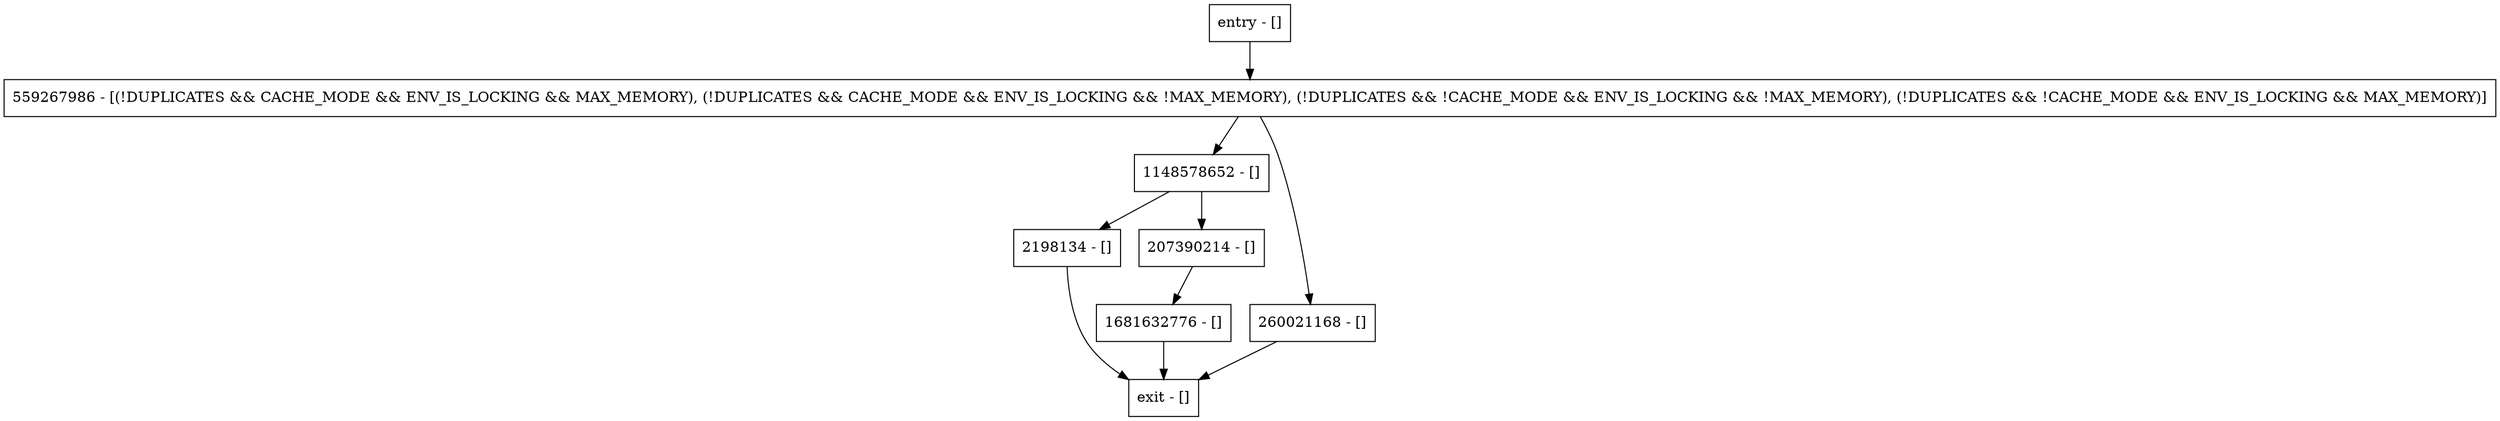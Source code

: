 digraph removeCursorAndPerformCacheEviction {
node [shape=record];
entry [label="entry - []"];
exit [label="exit - []"];
1681632776 [label="1681632776 - []"];
1148578652 [label="1148578652 - []"];
2198134 [label="2198134 - []"];
260021168 [label="260021168 - []"];
207390214 [label="207390214 - []"];
559267986 [label="559267986 - [(!DUPLICATES && CACHE_MODE && ENV_IS_LOCKING && MAX_MEMORY), (!DUPLICATES && CACHE_MODE && ENV_IS_LOCKING && !MAX_MEMORY), (!DUPLICATES && !CACHE_MODE && ENV_IS_LOCKING && !MAX_MEMORY), (!DUPLICATES && !CACHE_MODE && ENV_IS_LOCKING && MAX_MEMORY)]"];
entry;
exit;
entry -> 559267986;
1681632776 -> exit;
1148578652 -> 2198134;
1148578652 -> 207390214;
2198134 -> exit;
260021168 -> exit;
207390214 -> 1681632776;
559267986 -> 1148578652;
559267986 -> 260021168;
}
